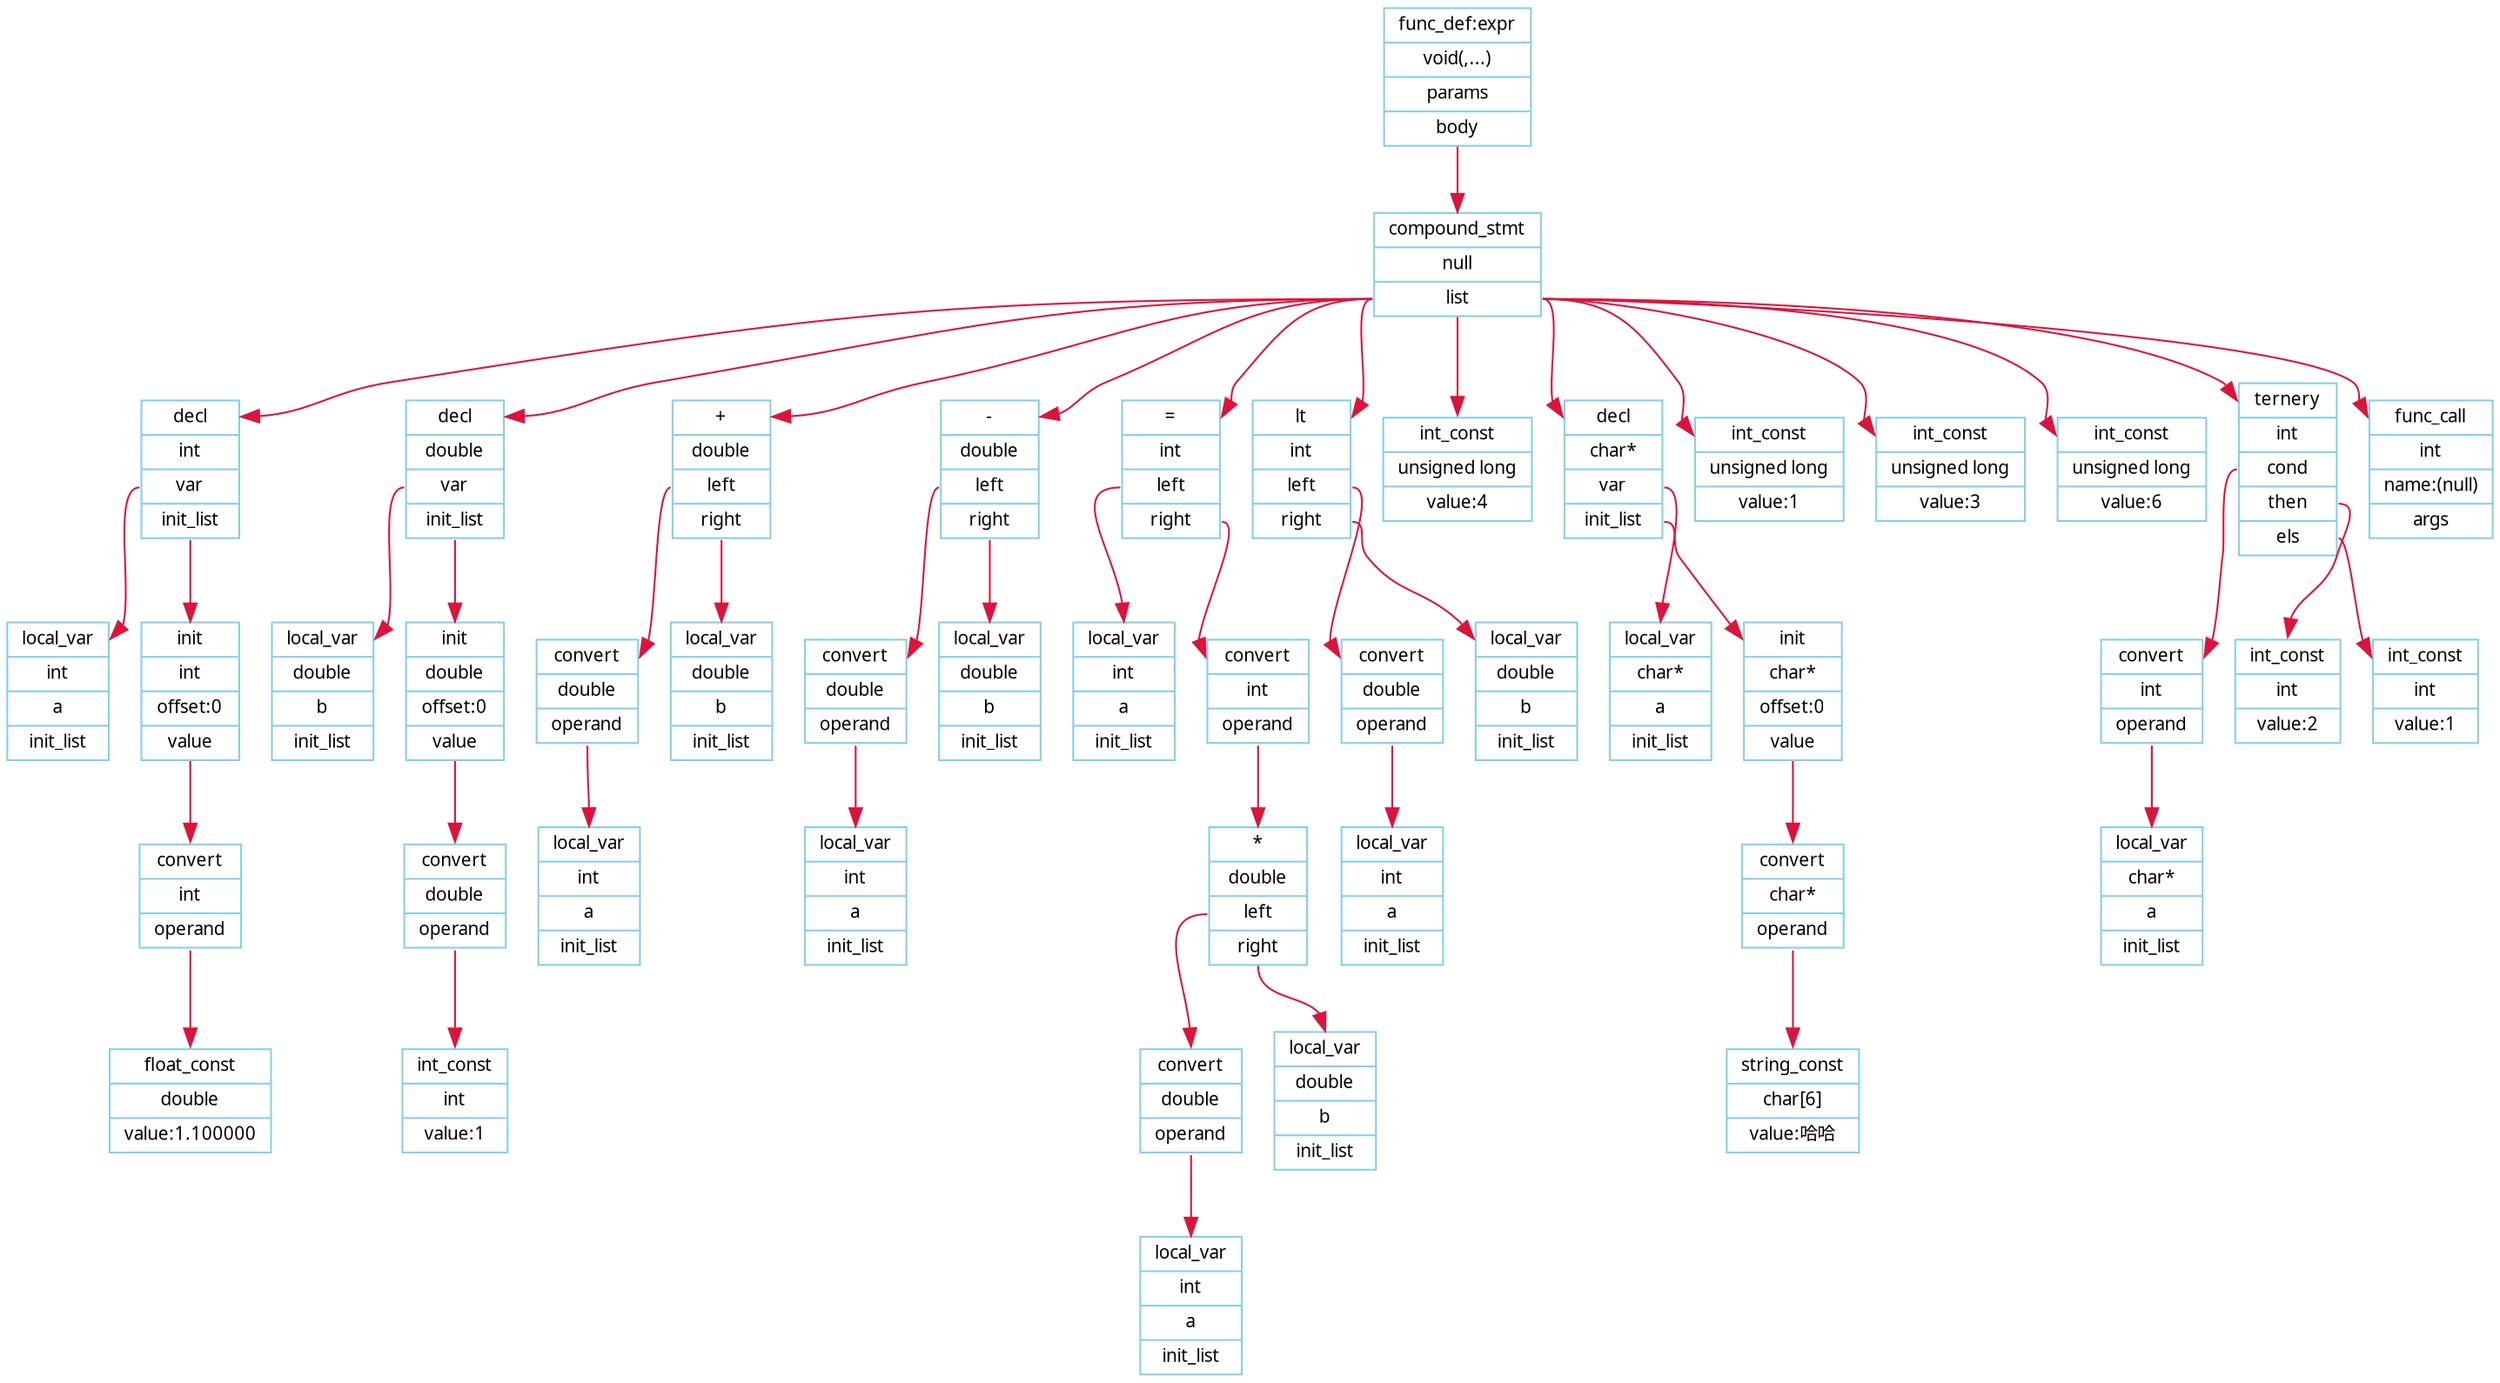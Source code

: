 digraph G {
node [fontname = "Verdana", fontsize = 10, color="skyblue", shape="record"];
edge [fontname = "Verdana", fontsize = 10, color="crimson", style="solid"];
P0[label="{<head>func_def:expr|<type>void(,...)|<params>params|<body>body}"];
P1[label="{<head>compound_stmt|null|<list>list}"];
P2[label="{<head>decl|<type>int|<var>var|<init_list>init_list}"];
P3[label="{<head>local_var|<type>int|<name>a|<list>init_list}"];
P2:var -> P3:head;
P4[label="{<head>init|<type>int|offset:0|<value>value}"];
P5[label="{<head>convert|<type>int|<operand>operand}"];
P6[label="{<head>float_const|<type>double|value:1.100000}"];
P5:operand -> P6:head;
P4:value -> P5:head;
P2:init_list -> P4:head;
P1:list -> P2:head;
P7[label="{<head>decl|<type>double|<var>var|<init_list>init_list}"];
P8[label="{<head>local_var|<type>double|<name>b|<list>init_list}"];
P7:var -> P8:head;
P9[label="{<head>init|<type>double|offset:0|<value>value}"];
P10[label="{<head>convert|<type>double|<operand>operand}"];
P11[label="{<head>int_const|<type>int|value:1}"];
P10:operand -> P11:head;
P9:value -> P10:head;
P7:init_list -> P9:head;
P1:list -> P7:head;
P12[label="{<head>+|<type>double|<left_operand>left|<right_operand>right}"];
P13[label="{<head>convert|<type>double|<operand>operand}"];
P14[label="{<head>local_var|<type>int|<name>a|<list>init_list}"];
P13:operand -> P14:head;
P12:left_operand -> P13:head;
P15[label="{<head>local_var|<type>double|<name>b|<list>init_list}"];
P12:right_operand -> P15:head;
P1:list -> P12:head;
P16[label="{<head>-|<type>double|<left_operand>left|<right_operand>right}"];
P17[label="{<head>convert|<type>double|<operand>operand}"];
P18[label="{<head>local_var|<type>int|<name>a|<list>init_list}"];
P17:operand -> P18:head;
P16:left_operand -> P17:head;
P19[label="{<head>local_var|<type>double|<name>b|<list>init_list}"];
P16:right_operand -> P19:head;
P1:list -> P16:head;
P20[label="{<head>=|<type>int|<left_operand>left|<right_operand>right}"];
P21[label="{<head>local_var|<type>int|<name>a|<list>init_list}"];
P20:left_operand -> P21:head;
P22[label="{<head>convert|<type>int|<operand>operand}"];
P23[label="{<head>*|<type>double|<left_operand>left|<right_operand>right}"];
P24[label="{<head>convert|<type>double|<operand>operand}"];
P25[label="{<head>local_var|<type>int|<name>a|<list>init_list}"];
P24:operand -> P25:head;
P23:left_operand -> P24:head;
P26[label="{<head>local_var|<type>double|<name>b|<list>init_list}"];
P23:right_operand -> P26:head;
P22:operand -> P23:head;
P20:right_operand -> P22:head;
P1:list -> P20:head;
P27[label="{<head>lt|<type>int|<left_operand>left|<right_operand>right}"];
P28[label="{<head>convert|<type>double|<operand>operand}"];
P29[label="{<head>local_var|<type>int|<name>a|<list>init_list}"];
P28:operand -> P29:head;
P27:left_operand -> P28:head;
P30[label="{<head>local_var|<type>double|<name>b|<list>init_list}"];
P27:right_operand -> P30:head;
P1:list -> P27:head;
P31[label="{<head>int_const|<type>unsigned long|value:4}"];
P1:list -> P31:head;
P32[label="{<head>decl|<type>char*|<var>var|<init_list>init_list}"];
P33[label="{<head>local_var|<type>char*|<name>a|<list>init_list}"];
P32:var -> P33:head;
P34[label="{<head>init|<type>char*|offset:0|<value>value}"];
P35[label="{<head>convert|<type>char*|<operand>operand}"];
P36[label="{<head>string_const|<type>char[6]|value:哈哈}"];
P35:operand -> P36:head;
P34:value -> P35:head;
P32:init_list -> P34:head;
P1:list -> P32:head;
P37[label="{<head>int_const|<type>unsigned long|value:1}"];
P1:list -> P37:head;
P38[label="{<head>int_const|<type>unsigned long|value:3}"];
P1:list -> P38:head;
P39[label="{<head>int_const|<type>unsigned long|value:6}"];
P1:list -> P39:head;
P40[label="{<head>ternery|<type>int|<cond>cond|<then>then|<els>els}"];
P41[label="{<head>convert|<type>int|<operand>operand}"];
P42[label="{<head>local_var|<type>char*|<name>a|<list>init_list}"];
P41:operand -> P42:head;
P40:cond -> P41:head;
P43[label="{<head>int_const|<type>int|value:2}"];
P40:then -> P43:head;
P44[label="{<head>int_const|<type>int|value:1}"];
P40:els -> P44:head;
P1:list -> P40:head;
P45[label="{<head>func_call|<type>int|name:(null)|<args>args}"];
P1:list -> P45:head;
P0:body -> P1:head;
}
